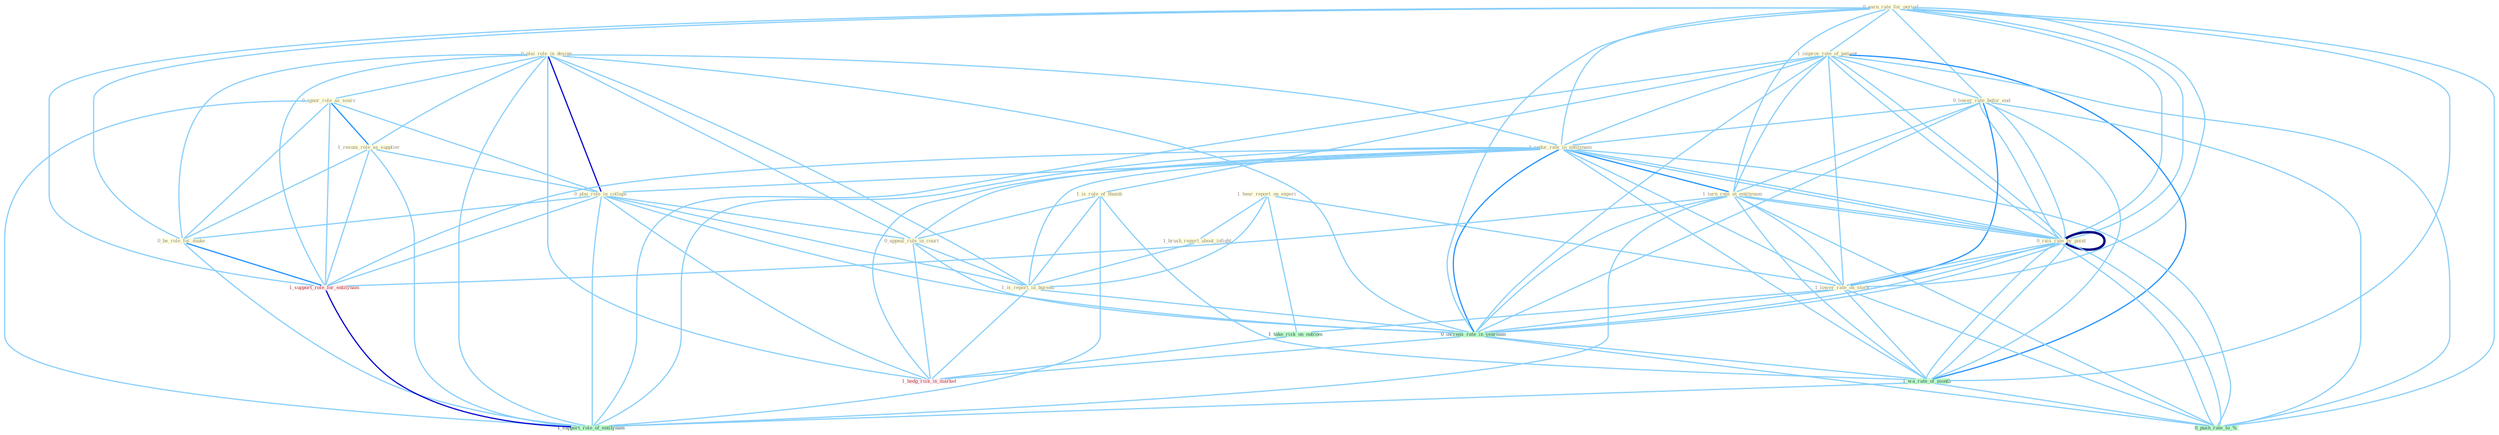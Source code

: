 Graph G{ 
    node
    [shape=polygon,style=filled,width=.5,height=.06,color="#BDFCC9",fixedsize=true,fontsize=4,
    fontcolor="#2f4f4f"];
    {node
    [color="#ffffe0", fontcolor="#8b7d6b"] "0_earn_rate_for_period " "0_plai_role_in_design " "1_improv_rate_of_patient " "1_hear_report_on_experi " "0_lower_rate_befor_end " "1_reduc_rate_in_entitynam " "1_is_rule_of_thumb " "0_ignor_role_as_sourc " "1_turn_rate_at_entitynam " "1_brush_report_about_infight " "0_rais_rate_by_point " "1_resum_role_as_supplier " "0_plai_role_in_collaps " "0_rais_rate_by_point " "1_lower_rate_on_stock " "0_appeal_rule_in_court " "1_is_report_in_bureau " "0_be_role_for_make "}
{node [color="#fff0f5", fontcolor="#b22222"] "1_support_role_for_entitynam " "1_hedg_risk_in_market "}
edge [color="#B0E2FF"];

	"0_earn_rate_for_period " -- "1_improv_rate_of_patient " [w="1", color="#87cefa" ];
	"0_earn_rate_for_period " -- "0_lower_rate_befor_end " [w="1", color="#87cefa" ];
	"0_earn_rate_for_period " -- "1_reduc_rate_in_entitynam " [w="1", color="#87cefa" ];
	"0_earn_rate_for_period " -- "1_turn_rate_at_entitynam " [w="1", color="#87cefa" ];
	"0_earn_rate_for_period " -- "0_rais_rate_by_point " [w="1", color="#87cefa" ];
	"0_earn_rate_for_period " -- "0_rais_rate_by_point " [w="1", color="#87cefa" ];
	"0_earn_rate_for_period " -- "1_lower_rate_on_stock " [w="1", color="#87cefa" ];
	"0_earn_rate_for_period " -- "0_be_role_for_make " [w="1", color="#87cefa" ];
	"0_earn_rate_for_period " -- "0_increas_rate_in_yearnum " [w="1", color="#87cefa" ];
	"0_earn_rate_for_period " -- "1_wa_rate_of_month " [w="1", color="#87cefa" ];
	"0_earn_rate_for_period " -- "1_support_role_for_entitynam " [w="1", color="#87cefa" ];
	"0_earn_rate_for_period " -- "0_push_rate_to_% " [w="1", color="#87cefa" ];
	"0_plai_role_in_design " -- "1_reduc_rate_in_entitynam " [w="1", color="#87cefa" ];
	"0_plai_role_in_design " -- "0_ignor_role_as_sourc " [w="1", color="#87cefa" ];
	"0_plai_role_in_design " -- "1_resum_role_as_supplier " [w="1", color="#87cefa" ];
	"0_plai_role_in_design " -- "0_plai_role_in_collaps " [w="3", color="#0000cd" , len=0.6];
	"0_plai_role_in_design " -- "0_appeal_rule_in_court " [w="1", color="#87cefa" ];
	"0_plai_role_in_design " -- "1_is_report_in_bureau " [w="1", color="#87cefa" ];
	"0_plai_role_in_design " -- "0_be_role_for_make " [w="1", color="#87cefa" ];
	"0_plai_role_in_design " -- "0_increas_rate_in_yearnum " [w="1", color="#87cefa" ];
	"0_plai_role_in_design " -- "1_support_role_for_entitynam " [w="1", color="#87cefa" ];
	"0_plai_role_in_design " -- "1_support_role_of_entitynam " [w="1", color="#87cefa" ];
	"0_plai_role_in_design " -- "1_hedg_risk_in_market " [w="1", color="#87cefa" ];
	"1_improv_rate_of_patient " -- "0_lower_rate_befor_end " [w="1", color="#87cefa" ];
	"1_improv_rate_of_patient " -- "1_reduc_rate_in_entitynam " [w="1", color="#87cefa" ];
	"1_improv_rate_of_patient " -- "1_is_rule_of_thumb " [w="1", color="#87cefa" ];
	"1_improv_rate_of_patient " -- "1_turn_rate_at_entitynam " [w="1", color="#87cefa" ];
	"1_improv_rate_of_patient " -- "0_rais_rate_by_point " [w="1", color="#87cefa" ];
	"1_improv_rate_of_patient " -- "0_rais_rate_by_point " [w="1", color="#87cefa" ];
	"1_improv_rate_of_patient " -- "1_lower_rate_on_stock " [w="1", color="#87cefa" ];
	"1_improv_rate_of_patient " -- "0_increas_rate_in_yearnum " [w="1", color="#87cefa" ];
	"1_improv_rate_of_patient " -- "1_wa_rate_of_month " [w="2", color="#1e90ff" , len=0.8];
	"1_improv_rate_of_patient " -- "0_push_rate_to_% " [w="1", color="#87cefa" ];
	"1_improv_rate_of_patient " -- "1_support_role_of_entitynam " [w="1", color="#87cefa" ];
	"1_hear_report_on_experi " -- "1_brush_report_about_infight " [w="1", color="#87cefa" ];
	"1_hear_report_on_experi " -- "1_lower_rate_on_stock " [w="1", color="#87cefa" ];
	"1_hear_report_on_experi " -- "1_is_report_in_bureau " [w="1", color="#87cefa" ];
	"1_hear_report_on_experi " -- "1_take_risk_on_outcom " [w="1", color="#87cefa" ];
	"0_lower_rate_befor_end " -- "1_reduc_rate_in_entitynam " [w="1", color="#87cefa" ];
	"0_lower_rate_befor_end " -- "1_turn_rate_at_entitynam " [w="1", color="#87cefa" ];
	"0_lower_rate_befor_end " -- "0_rais_rate_by_point " [w="1", color="#87cefa" ];
	"0_lower_rate_befor_end " -- "0_rais_rate_by_point " [w="1", color="#87cefa" ];
	"0_lower_rate_befor_end " -- "1_lower_rate_on_stock " [w="2", color="#1e90ff" , len=0.8];
	"0_lower_rate_befor_end " -- "0_increas_rate_in_yearnum " [w="1", color="#87cefa" ];
	"0_lower_rate_befor_end " -- "1_wa_rate_of_month " [w="1", color="#87cefa" ];
	"0_lower_rate_befor_end " -- "0_push_rate_to_% " [w="1", color="#87cefa" ];
	"1_reduc_rate_in_entitynam " -- "1_turn_rate_at_entitynam " [w="2", color="#1e90ff" , len=0.8];
	"1_reduc_rate_in_entitynam " -- "0_rais_rate_by_point " [w="1", color="#87cefa" ];
	"1_reduc_rate_in_entitynam " -- "0_plai_role_in_collaps " [w="1", color="#87cefa" ];
	"1_reduc_rate_in_entitynam " -- "0_rais_rate_by_point " [w="1", color="#87cefa" ];
	"1_reduc_rate_in_entitynam " -- "1_lower_rate_on_stock " [w="1", color="#87cefa" ];
	"1_reduc_rate_in_entitynam " -- "0_appeal_rule_in_court " [w="1", color="#87cefa" ];
	"1_reduc_rate_in_entitynam " -- "1_is_report_in_bureau " [w="1", color="#87cefa" ];
	"1_reduc_rate_in_entitynam " -- "0_increas_rate_in_yearnum " [w="2", color="#1e90ff" , len=0.8];
	"1_reduc_rate_in_entitynam " -- "1_wa_rate_of_month " [w="1", color="#87cefa" ];
	"1_reduc_rate_in_entitynam " -- "1_support_role_for_entitynam " [w="1", color="#87cefa" ];
	"1_reduc_rate_in_entitynam " -- "0_push_rate_to_% " [w="1", color="#87cefa" ];
	"1_reduc_rate_in_entitynam " -- "1_support_role_of_entitynam " [w="1", color="#87cefa" ];
	"1_reduc_rate_in_entitynam " -- "1_hedg_risk_in_market " [w="1", color="#87cefa" ];
	"1_is_rule_of_thumb " -- "0_appeal_rule_in_court " [w="1", color="#87cefa" ];
	"1_is_rule_of_thumb " -- "1_is_report_in_bureau " [w="1", color="#87cefa" ];
	"1_is_rule_of_thumb " -- "1_wa_rate_of_month " [w="1", color="#87cefa" ];
	"1_is_rule_of_thumb " -- "1_support_role_of_entitynam " [w="1", color="#87cefa" ];
	"0_ignor_role_as_sourc " -- "1_resum_role_as_supplier " [w="2", color="#1e90ff" , len=0.8];
	"0_ignor_role_as_sourc " -- "0_plai_role_in_collaps " [w="1", color="#87cefa" ];
	"0_ignor_role_as_sourc " -- "0_be_role_for_make " [w="1", color="#87cefa" ];
	"0_ignor_role_as_sourc " -- "1_support_role_for_entitynam " [w="1", color="#87cefa" ];
	"0_ignor_role_as_sourc " -- "1_support_role_of_entitynam " [w="1", color="#87cefa" ];
	"1_turn_rate_at_entitynam " -- "0_rais_rate_by_point " [w="1", color="#87cefa" ];
	"1_turn_rate_at_entitynam " -- "0_rais_rate_by_point " [w="1", color="#87cefa" ];
	"1_turn_rate_at_entitynam " -- "1_lower_rate_on_stock " [w="1", color="#87cefa" ];
	"1_turn_rate_at_entitynam " -- "0_increas_rate_in_yearnum " [w="1", color="#87cefa" ];
	"1_turn_rate_at_entitynam " -- "1_wa_rate_of_month " [w="1", color="#87cefa" ];
	"1_turn_rate_at_entitynam " -- "1_support_role_for_entitynam " [w="1", color="#87cefa" ];
	"1_turn_rate_at_entitynam " -- "0_push_rate_to_% " [w="1", color="#87cefa" ];
	"1_turn_rate_at_entitynam " -- "1_support_role_of_entitynam " [w="1", color="#87cefa" ];
	"1_brush_report_about_infight " -- "1_is_report_in_bureau " [w="1", color="#87cefa" ];
	"0_rais_rate_by_point " -- "0_rais_rate_by_point " [w="4", style=bold, color="#000080", len=0.4];
	"0_rais_rate_by_point " -- "1_lower_rate_on_stock " [w="1", color="#87cefa" ];
	"0_rais_rate_by_point " -- "0_increas_rate_in_yearnum " [w="1", color="#87cefa" ];
	"0_rais_rate_by_point " -- "1_wa_rate_of_month " [w="1", color="#87cefa" ];
	"0_rais_rate_by_point " -- "0_push_rate_to_% " [w="1", color="#87cefa" ];
	"1_resum_role_as_supplier " -- "0_plai_role_in_collaps " [w="1", color="#87cefa" ];
	"1_resum_role_as_supplier " -- "0_be_role_for_make " [w="1", color="#87cefa" ];
	"1_resum_role_as_supplier " -- "1_support_role_for_entitynam " [w="1", color="#87cefa" ];
	"1_resum_role_as_supplier " -- "1_support_role_of_entitynam " [w="1", color="#87cefa" ];
	"0_plai_role_in_collaps " -- "0_appeal_rule_in_court " [w="1", color="#87cefa" ];
	"0_plai_role_in_collaps " -- "1_is_report_in_bureau " [w="1", color="#87cefa" ];
	"0_plai_role_in_collaps " -- "0_be_role_for_make " [w="1", color="#87cefa" ];
	"0_plai_role_in_collaps " -- "0_increas_rate_in_yearnum " [w="1", color="#87cefa" ];
	"0_plai_role_in_collaps " -- "1_support_role_for_entitynam " [w="1", color="#87cefa" ];
	"0_plai_role_in_collaps " -- "1_support_role_of_entitynam " [w="1", color="#87cefa" ];
	"0_plai_role_in_collaps " -- "1_hedg_risk_in_market " [w="1", color="#87cefa" ];
	"0_rais_rate_by_point " -- "1_lower_rate_on_stock " [w="1", color="#87cefa" ];
	"0_rais_rate_by_point " -- "0_increas_rate_in_yearnum " [w="1", color="#87cefa" ];
	"0_rais_rate_by_point " -- "1_wa_rate_of_month " [w="1", color="#87cefa" ];
	"0_rais_rate_by_point " -- "0_push_rate_to_% " [w="1", color="#87cefa" ];
	"1_lower_rate_on_stock " -- "0_increas_rate_in_yearnum " [w="1", color="#87cefa" ];
	"1_lower_rate_on_stock " -- "1_wa_rate_of_month " [w="1", color="#87cefa" ];
	"1_lower_rate_on_stock " -- "1_take_risk_on_outcom " [w="1", color="#87cefa" ];
	"1_lower_rate_on_stock " -- "0_push_rate_to_% " [w="1", color="#87cefa" ];
	"0_appeal_rule_in_court " -- "1_is_report_in_bureau " [w="1", color="#87cefa" ];
	"0_appeal_rule_in_court " -- "0_increas_rate_in_yearnum " [w="1", color="#87cefa" ];
	"0_appeal_rule_in_court " -- "1_hedg_risk_in_market " [w="1", color="#87cefa" ];
	"1_is_report_in_bureau " -- "0_increas_rate_in_yearnum " [w="1", color="#87cefa" ];
	"1_is_report_in_bureau " -- "1_hedg_risk_in_market " [w="1", color="#87cefa" ];
	"0_be_role_for_make " -- "1_support_role_for_entitynam " [w="2", color="#1e90ff" , len=0.8];
	"0_be_role_for_make " -- "1_support_role_of_entitynam " [w="1", color="#87cefa" ];
	"0_increas_rate_in_yearnum " -- "1_wa_rate_of_month " [w="1", color="#87cefa" ];
	"0_increas_rate_in_yearnum " -- "0_push_rate_to_% " [w="1", color="#87cefa" ];
	"0_increas_rate_in_yearnum " -- "1_hedg_risk_in_market " [w="1", color="#87cefa" ];
	"1_wa_rate_of_month " -- "0_push_rate_to_% " [w="1", color="#87cefa" ];
	"1_wa_rate_of_month " -- "1_support_role_of_entitynam " [w="1", color="#87cefa" ];
	"1_support_role_for_entitynam " -- "1_support_role_of_entitynam " [w="3", color="#0000cd" , len=0.6];
	"1_take_risk_on_outcom " -- "1_hedg_risk_in_market " [w="1", color="#87cefa" ];
}